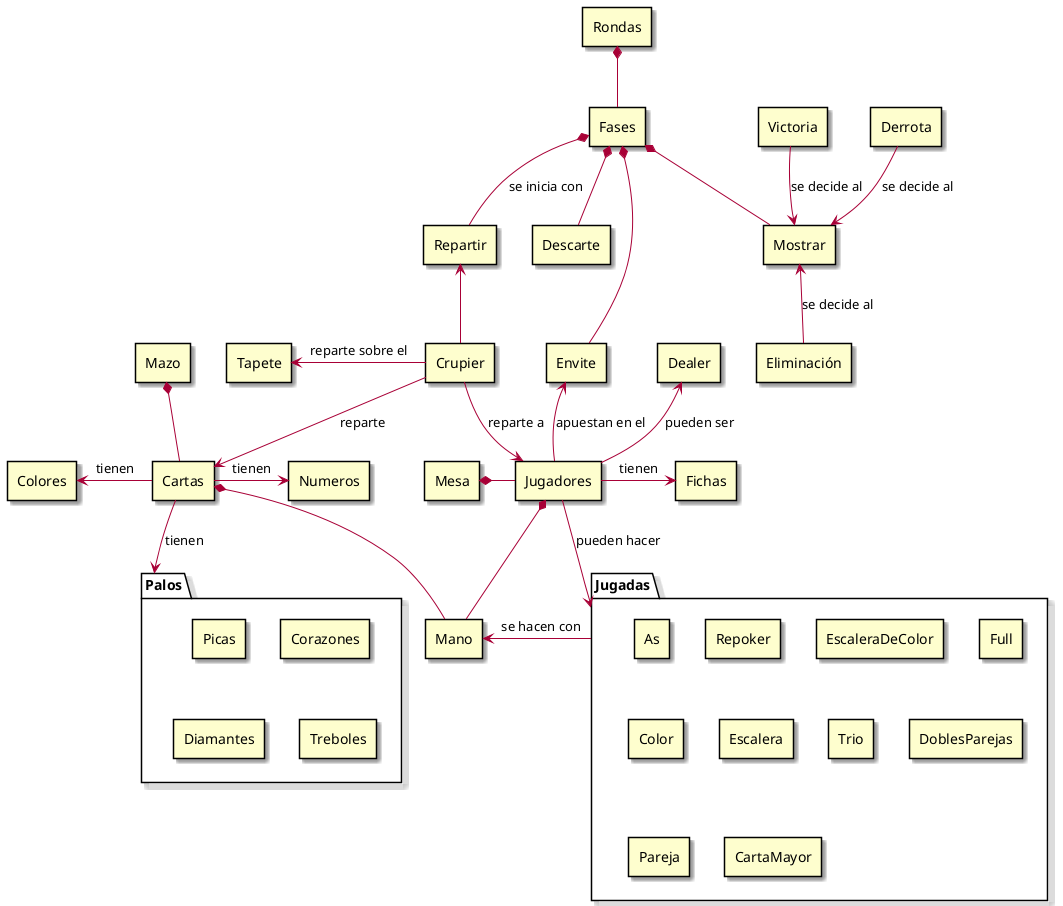 @startuml
skin rose
scale max 2000 height

package Jugadas{
rectangle As
rectangle Repoker
rectangle EscaleraDeColor
rectangle Repoker
rectangle Full
rectangle Color
rectangle Escalera
rectangle Trio
rectangle DoblesParejas
rectangle Pareja
rectangle CartaMayor
}

rectangle Mazo
rectangle Cartas
rectangle Colores
package Palos{
rectangle Picas
rectangle Corazones
rectangle Diamantes
rectangle Treboles
}

rectangle Numeros


rectangle Fases
rectangle Repartir
rectangle Mano
rectangle Envite
rectangle Descarte
rectangle Mostrar


rectangle Victoria
rectangle Derrota
rectangle Eliminación

rectangle Jugadores
rectangle Crupier
rectangle Dealer

rectangle Mesa
rectangle Tapete
rectangle Fichas
rectangle Rondas


Jugadas -l-> Mano: se hacen con

Cartas -l-> Colores: tienen
Cartas -r-> Numeros: tienen
Cartas -d-> Palos: tienen
Cartas *-- Mano

Mazo *-- Cartas
Crupier -d-> Cartas: reparte
Crupier -u-> Repartir
Crupier -l-> Tapete: reparte sobre el
Crupier -r-> Jugadores: reparte a

Jugadores -d-> Jugadas: pueden hacer
Jugadores -r-> Fichas: tienen
Jugadores -u-> Envite: apuestan en el
Jugadores -u-> Dealer: pueden ser
Jugadores *- Mano

Fases *-- Envite
Fases *-- Repartir: se inicia con
Fases *-- Mostrar
Fases *-- Descarte

Rondas *-- Fases

Victoria --> Mostrar: se decide al
Derrota --> Mostrar: se decide al
Eliminación -u-> Mostrar: se decide al

Mesa *- Jugadores
@enduml